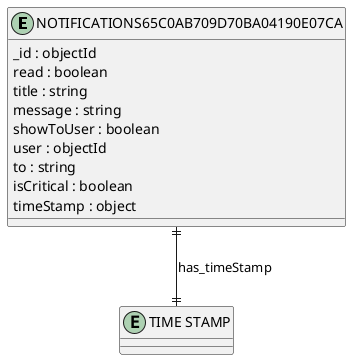 @startuml NOTIFICATIONS65C0AB709D70BA04190E07CA_Diagram

entity "NOTIFICATIONS65C0AB709D70BA04190E07CA" as NOTIFICATIONS65C0AB709D70BA04190E07CA {
  _id : objectId
  read : boolean
  title : string
  message : string
  showToUser : boolean
  user : objectId
  to : string
  isCritical : boolean
  timeStamp : object
}

entity "TIME STAMP" as TIME_STAMP {
}

' // Relationships
NOTIFICATIONS65C0AB709D70BA04190E07CA ||--|| TIME_STAMP : has_timeStamp
@enduml